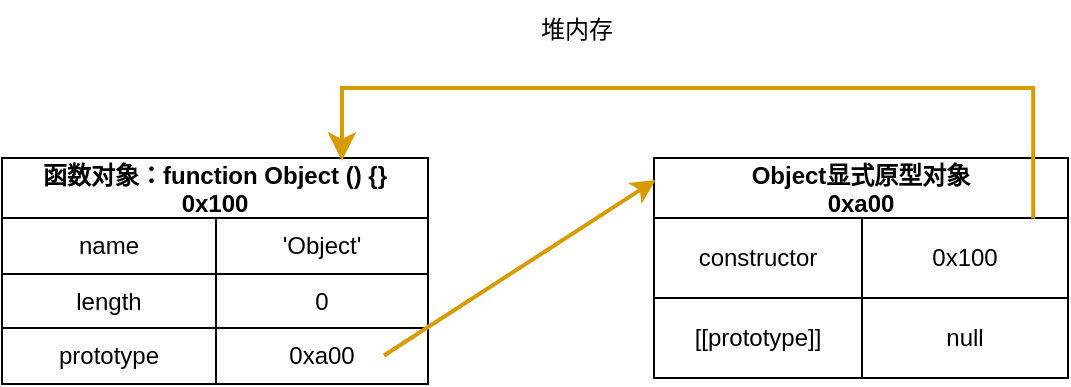 <mxfile>
    <diagram id="PZuB0uPy9u2MeAq33lir" name="第 1 页">
        <mxGraphModel dx="1002" dy="962" grid="0" gridSize="10" guides="1" tooltips="1" connect="1" arrows="1" fold="1" page="0" pageScale="1" pageWidth="1169" pageHeight="1654" background="#ffffff" math="0" shadow="0">
            <root>
                <mxCell id="0"/>
                <mxCell id="1" parent="0"/>
                <mxCell id="2" value="Object显式原型对象&#10;0xa00" style="shape=table;startSize=30;container=1;collapsible=0;childLayout=tableLayout;fontStyle=1;align=center;rounded=0;labelBorderColor=none;sketch=0;strokeColor=#000000;fontColor=#000000;fillColor=none;" vertex="1" parent="1">
                    <mxGeometry x="326" y="65" width="207" height="110" as="geometry"/>
                </mxCell>
                <mxCell id="3" value="" style="shape=tableRow;horizontal=0;startSize=0;swimlaneHead=0;swimlaneBody=0;top=0;left=0;bottom=0;right=0;collapsible=0;dropTarget=0;fillColor=none;points=[[0,0.5],[1,0.5]];portConstraint=eastwest;rounded=0;labelBorderColor=#000000;sketch=0;strokeColor=#000000;fontColor=#000000;" vertex="1" parent="2">
                    <mxGeometry y="30" width="207" height="40" as="geometry"/>
                </mxCell>
                <mxCell id="4" value="constructor" style="shape=partialRectangle;html=1;whiteSpace=wrap;connectable=0;fillColor=none;top=0;left=0;bottom=0;right=0;overflow=hidden;rounded=0;labelBorderColor=none;sketch=0;strokeColor=default;fontColor=#000000;" vertex="1" parent="3">
                    <mxGeometry width="104" height="40" as="geometry">
                        <mxRectangle width="104" height="40" as="alternateBounds"/>
                    </mxGeometry>
                </mxCell>
                <mxCell id="5" value="0x100" style="shape=partialRectangle;html=1;whiteSpace=wrap;connectable=0;fillColor=none;top=0;left=0;bottom=0;right=0;overflow=hidden;rounded=0;labelBorderColor=none;sketch=0;strokeColor=#000000;fontColor=#000000;" vertex="1" parent="3">
                    <mxGeometry x="104" width="103" height="40" as="geometry">
                        <mxRectangle width="103" height="40" as="alternateBounds"/>
                    </mxGeometry>
                </mxCell>
                <mxCell id="18" value="" style="shape=tableRow;horizontal=0;startSize=0;swimlaneHead=0;swimlaneBody=0;top=0;left=0;bottom=0;right=0;collapsible=0;dropTarget=0;fillColor=none;points=[[0,0.5],[1,0.5]];portConstraint=eastwest;rounded=0;labelBorderColor=#000000;sketch=0;strokeColor=#000000;fontColor=#000000;" vertex="1" parent="2">
                    <mxGeometry y="70" width="207" height="40" as="geometry"/>
                </mxCell>
                <mxCell id="19" value="[[prototype]]" style="shape=partialRectangle;html=1;whiteSpace=wrap;connectable=0;fillColor=none;top=0;left=0;bottom=0;right=0;overflow=hidden;rounded=0;labelBorderColor=none;sketch=0;strokeColor=default;fontColor=#000000;" vertex="1" parent="18">
                    <mxGeometry width="104" height="40" as="geometry">
                        <mxRectangle width="104" height="40" as="alternateBounds"/>
                    </mxGeometry>
                </mxCell>
                <mxCell id="20" value="null" style="shape=partialRectangle;html=1;whiteSpace=wrap;connectable=0;fillColor=none;top=0;left=0;bottom=0;right=0;overflow=hidden;rounded=0;labelBorderColor=none;sketch=0;strokeColor=#000000;fontColor=#000000;" vertex="1" parent="18">
                    <mxGeometry x="104" width="103" height="40" as="geometry">
                        <mxRectangle width="103" height="40" as="alternateBounds"/>
                    </mxGeometry>
                </mxCell>
                <mxCell id="6" value="函数对象：function Object () {}&#10;0x100" style="shape=table;startSize=30;container=1;collapsible=0;childLayout=tableLayout;fontStyle=1;align=center;rounded=0;labelBorderColor=none;sketch=0;strokeColor=#000000;fontColor=#000000;fillColor=none;" vertex="1" parent="1">
                    <mxGeometry y="65" width="213" height="113" as="geometry"/>
                </mxCell>
                <mxCell id="7" value="" style="shape=tableRow;horizontal=0;startSize=0;swimlaneHead=0;swimlaneBody=0;top=0;left=0;bottom=0;right=0;collapsible=0;dropTarget=0;fillColor=none;points=[[0,0.5],[1,0.5]];portConstraint=eastwest;rounded=0;labelBorderColor=#000000;sketch=0;strokeColor=#000000;fontColor=#000000;" vertex="1" parent="6">
                    <mxGeometry y="30" width="213" height="28" as="geometry"/>
                </mxCell>
                <mxCell id="8" value="name" style="shape=partialRectangle;html=1;whiteSpace=wrap;connectable=0;fillColor=none;top=0;left=0;bottom=0;right=0;overflow=hidden;rounded=0;labelBorderColor=none;sketch=0;strokeColor=default;fontColor=#000000;" vertex="1" parent="7">
                    <mxGeometry width="107" height="28" as="geometry">
                        <mxRectangle width="107" height="28" as="alternateBounds"/>
                    </mxGeometry>
                </mxCell>
                <mxCell id="9" value="'Object'" style="shape=partialRectangle;html=1;whiteSpace=wrap;connectable=0;fillColor=none;top=0;left=0;bottom=0;right=0;overflow=hidden;rounded=0;labelBorderColor=none;sketch=0;strokeColor=#000000;fontColor=#000000;" vertex="1" parent="7">
                    <mxGeometry x="107" width="106" height="28" as="geometry">
                        <mxRectangle width="106" height="28" as="alternateBounds"/>
                    </mxGeometry>
                </mxCell>
                <mxCell id="10" value="" style="shape=tableRow;horizontal=0;startSize=0;swimlaneHead=0;swimlaneBody=0;top=0;left=0;bottom=0;right=0;collapsible=0;dropTarget=0;fillColor=none;points=[[0,0.5],[1,0.5]];portConstraint=eastwest;rounded=0;labelBorderColor=none;sketch=0;strokeColor=#000000;fontColor=#000000;labelBackgroundColor=default;" vertex="1" parent="6">
                    <mxGeometry y="58" width="213" height="27" as="geometry"/>
                </mxCell>
                <mxCell id="11" value="length" style="shape=partialRectangle;html=1;whiteSpace=wrap;connectable=0;fillColor=none;top=0;left=0;bottom=0;right=0;overflow=hidden;rounded=0;labelBorderColor=none;sketch=0;strokeColor=#000000;fontColor=#000000;" vertex="1" parent="10">
                    <mxGeometry width="107" height="27" as="geometry">
                        <mxRectangle width="107" height="27" as="alternateBounds"/>
                    </mxGeometry>
                </mxCell>
                <mxCell id="12" value="0" style="shape=partialRectangle;html=1;whiteSpace=wrap;connectable=0;fillColor=none;top=0;left=0;bottom=0;right=0;overflow=hidden;rounded=0;labelBorderColor=none;sketch=0;strokeColor=#000000;fontColor=#000000;" vertex="1" parent="10">
                    <mxGeometry x="107" width="106" height="27" as="geometry">
                        <mxRectangle width="106" height="27" as="alternateBounds"/>
                    </mxGeometry>
                </mxCell>
                <mxCell id="13" value="" style="shape=tableRow;horizontal=0;startSize=0;swimlaneHead=0;swimlaneBody=0;top=0;left=0;bottom=0;right=0;collapsible=0;dropTarget=0;fillColor=none;points=[[0,0.5],[1,0.5]];portConstraint=eastwest;rounded=0;labelBorderColor=#000000;sketch=0;strokeColor=#000000;fontColor=#000000;" vertex="1" parent="6">
                    <mxGeometry y="85" width="213" height="28" as="geometry"/>
                </mxCell>
                <mxCell id="14" value="prototype" style="shape=partialRectangle;html=1;whiteSpace=wrap;connectable=0;fillColor=none;top=0;left=0;bottom=0;right=0;overflow=hidden;rounded=0;labelBorderColor=none;sketch=0;strokeColor=#000000;fontColor=#000000;" vertex="1" parent="13">
                    <mxGeometry width="107" height="28" as="geometry">
                        <mxRectangle width="107" height="28" as="alternateBounds"/>
                    </mxGeometry>
                </mxCell>
                <mxCell id="15" value="0xa00" style="shape=partialRectangle;html=1;whiteSpace=wrap;connectable=0;fillColor=none;top=0;left=0;bottom=0;right=0;overflow=hidden;rounded=0;labelBorderColor=none;sketch=0;strokeColor=#000000;fontColor=#000000;" vertex="1" parent="13">
                    <mxGeometry x="107" width="106" height="28" as="geometry">
                        <mxRectangle width="106" height="28" as="alternateBounds"/>
                    </mxGeometry>
                </mxCell>
                <mxCell id="16" value="" style="endArrow=classic;html=1;strokeColor=#d79b00;fontColor=#000000;fillColor=#ffcd28;strokeWidth=2;gradientColor=#ffa500;entryX=0.004;entryY=0.1;entryDx=0;entryDy=0;exitX=1;exitY=0.5;exitDx=0;exitDy=0;entryPerimeter=0;" edge="1" parent="1" target="2">
                    <mxGeometry width="50" height="50" relative="1" as="geometry">
                        <mxPoint x="191" y="163.75" as="sourcePoint"/>
                        <mxPoint x="323" y="79.25" as="targetPoint"/>
                    </mxGeometry>
                </mxCell>
                <mxCell id="17" value="" style="edgeStyle=elbowEdgeStyle;elbow=vertical;endArrow=classic;html=1;curved=0;rounded=0;endSize=8;startSize=8;exitX=0.916;exitY=0.005;exitDx=0;exitDy=0;exitPerimeter=0;fillColor=#ffcd28;gradientColor=#ffa500;strokeColor=#d79b00;strokeWidth=2;entryX=0.798;entryY=0.012;entryDx=0;entryDy=0;entryPerimeter=0;" edge="1" parent="1" source="3" target="6">
                    <mxGeometry width="50" height="50" relative="1" as="geometry">
                        <mxPoint x="559" y="109" as="sourcePoint"/>
                        <mxPoint x="168" y="56" as="targetPoint"/>
                        <Array as="points">
                            <mxPoint x="359" y="30"/>
                        </Array>
                    </mxGeometry>
                </mxCell>
                <mxCell id="21" value="堆内存" style="shape=partialRectangle;html=1;whiteSpace=wrap;connectable=0;fillColor=none;top=0;left=0;bottom=0;right=0;overflow=hidden;rounded=0;labelBorderColor=none;sketch=0;strokeColor=default;fontColor=#000000;" vertex="1" parent="1">
                    <mxGeometry x="234" y="-13" width="107" height="28" as="geometry">
                        <mxRectangle width="107" height="28" as="alternateBounds"/>
                    </mxGeometry>
                </mxCell>
            </root>
        </mxGraphModel>
    </diagram>
</mxfile>